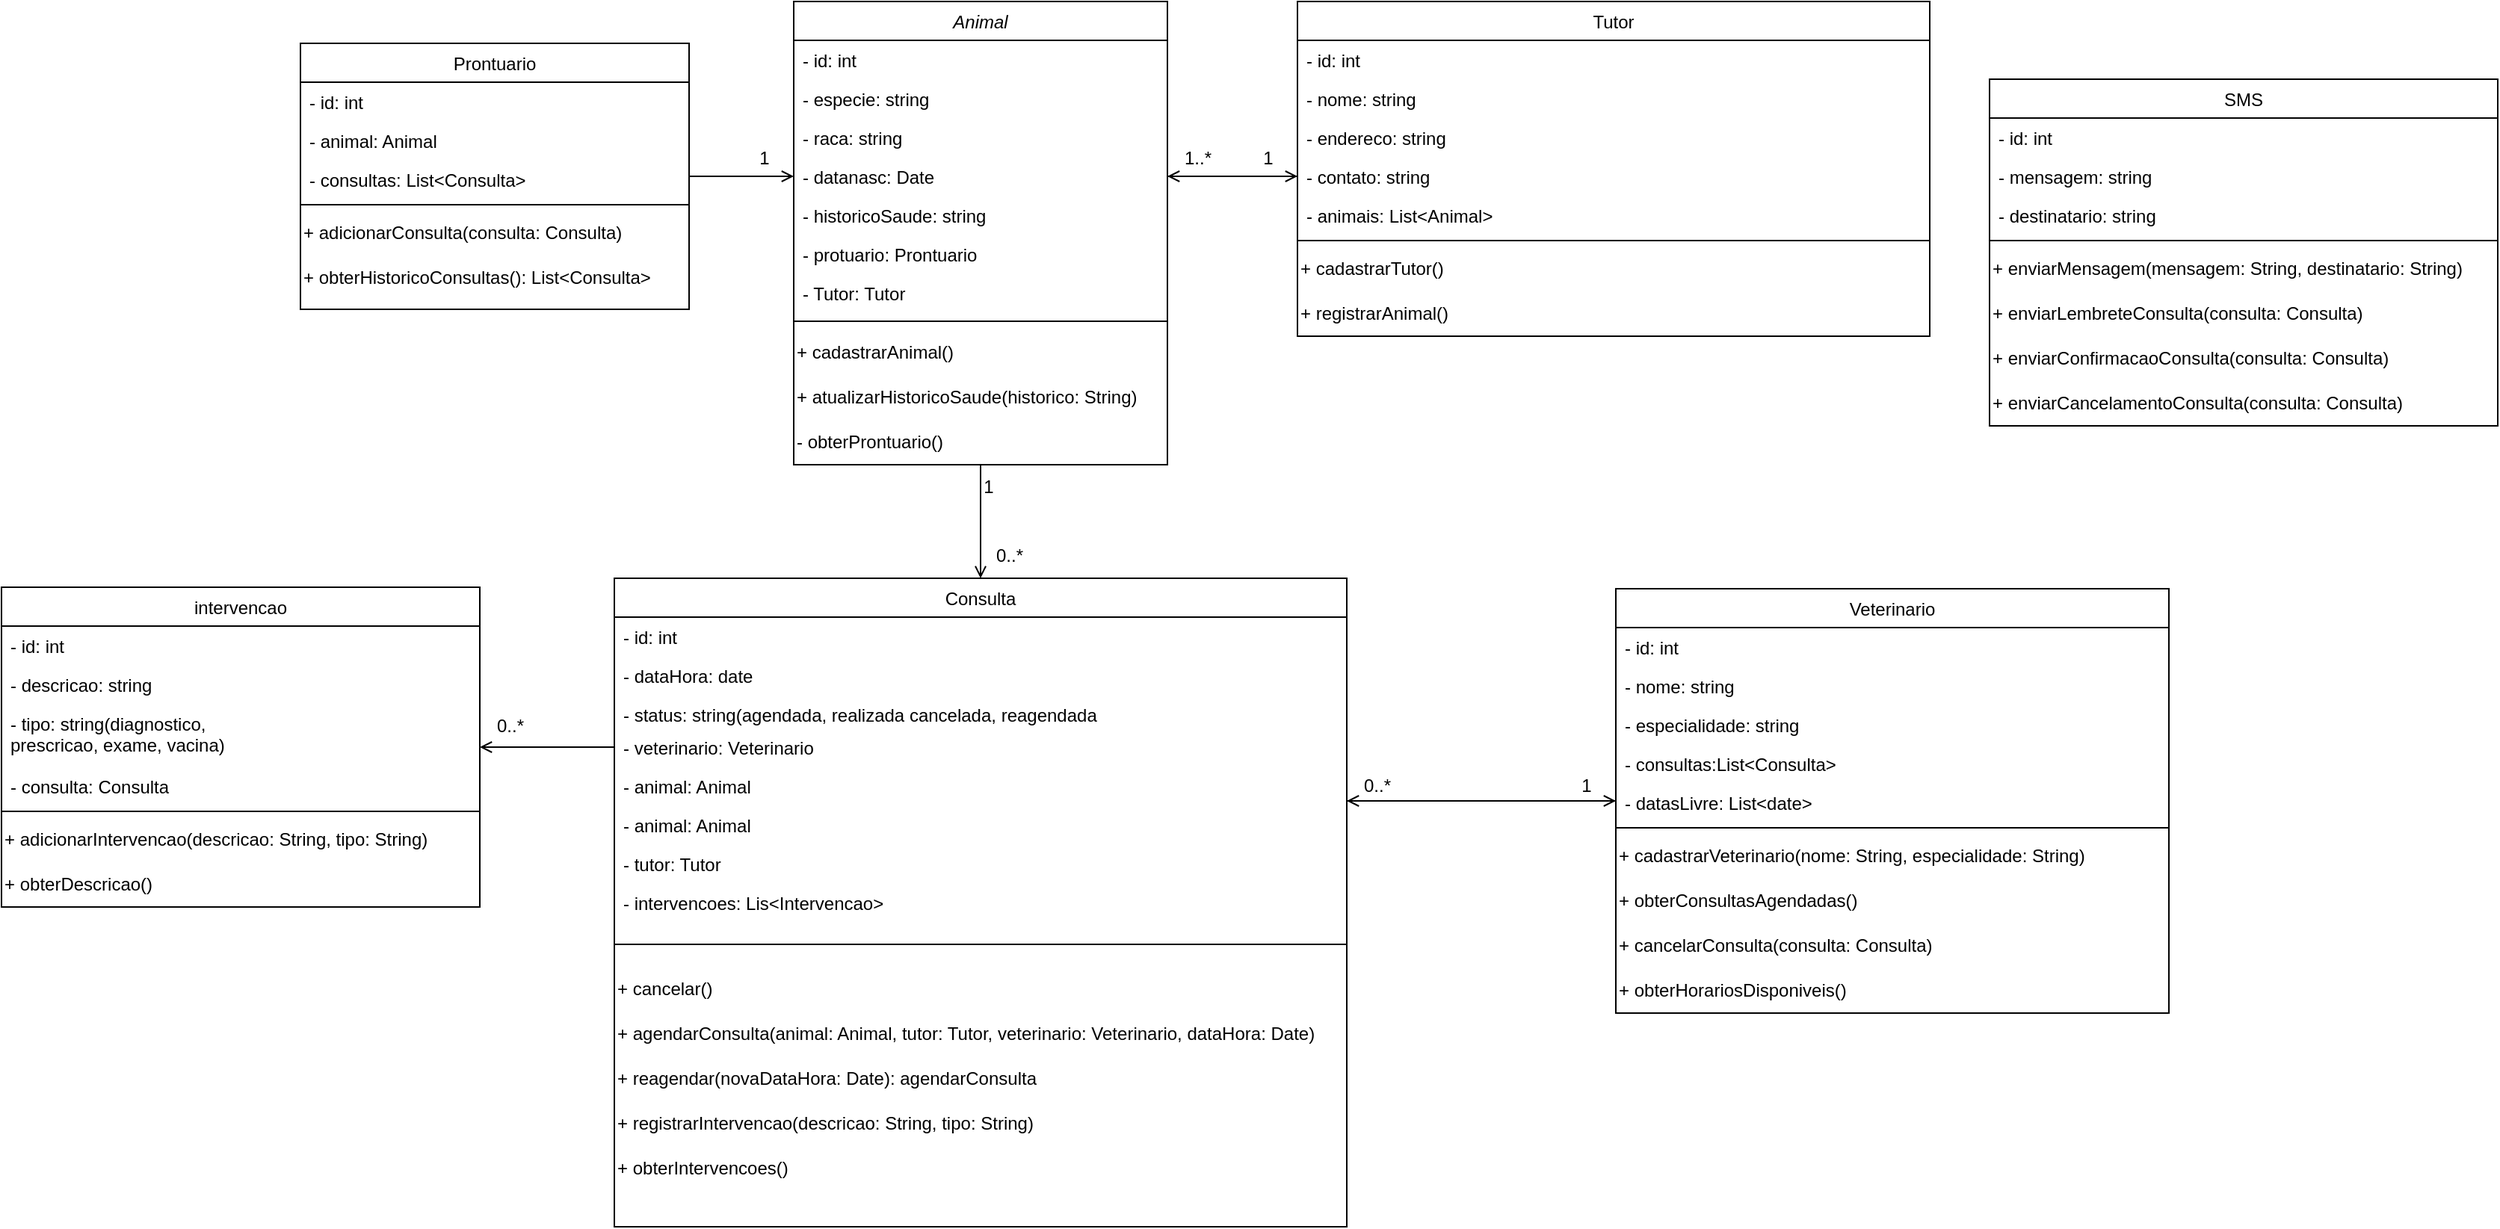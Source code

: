 <mxfile version="24.8.3">
  <diagram id="C5RBs43oDa-KdzZeNtuy" name="Page-1">
    <mxGraphModel dx="2220" dy="834" grid="1" gridSize="10" guides="1" tooltips="1" connect="1" arrows="1" fold="1" page="1" pageScale="1" pageWidth="827" pageHeight="1169" math="0" shadow="0">
      <root>
        <mxCell id="WIyWlLk6GJQsqaUBKTNV-0" />
        <mxCell id="WIyWlLk6GJQsqaUBKTNV-1" parent="WIyWlLk6GJQsqaUBKTNV-0" />
        <mxCell id="wxmQqakeAQ5dikG4DFIJ-10" style="edgeStyle=orthogonalEdgeStyle;rounded=0;orthogonalLoop=1;jettySize=auto;html=1;entryX=0.5;entryY=0;entryDx=0;entryDy=0;endArrow=open;endFill=0;" parent="WIyWlLk6GJQsqaUBKTNV-1" source="zkfFHV4jXpPFQw0GAbJ--0" target="5HRpnNmqQPhCtXOu7jc4-0" edge="1">
          <mxGeometry relative="1" as="geometry" />
        </mxCell>
        <mxCell id="zkfFHV4jXpPFQw0GAbJ--0" value="Animal" style="swimlane;fontStyle=2;align=center;verticalAlign=top;childLayout=stackLayout;horizontal=1;startSize=26;horizontalStack=0;resizeParent=1;resizeLast=0;collapsible=1;marginBottom=0;rounded=0;shadow=0;strokeWidth=1;" parent="WIyWlLk6GJQsqaUBKTNV-1" vertex="1">
          <mxGeometry x="290" y="120" width="250" height="310" as="geometry">
            <mxRectangle x="230" y="140" width="160" height="26" as="alternateBounds" />
          </mxGeometry>
        </mxCell>
        <mxCell id="zkfFHV4jXpPFQw0GAbJ--1" value="- id: int" style="text;align=left;verticalAlign=top;spacingLeft=4;spacingRight=4;overflow=hidden;rotatable=0;points=[[0,0.5],[1,0.5]];portConstraint=eastwest;" parent="zkfFHV4jXpPFQw0GAbJ--0" vertex="1">
          <mxGeometry y="26" width="250" height="26" as="geometry" />
        </mxCell>
        <mxCell id="zkfFHV4jXpPFQw0GAbJ--2" value="- especie: string" style="text;align=left;verticalAlign=top;spacingLeft=4;spacingRight=4;overflow=hidden;rotatable=0;points=[[0,0.5],[1,0.5]];portConstraint=eastwest;rounded=0;shadow=0;html=0;" parent="zkfFHV4jXpPFQw0GAbJ--0" vertex="1">
          <mxGeometry y="52" width="250" height="26" as="geometry" />
        </mxCell>
        <mxCell id="zkfFHV4jXpPFQw0GAbJ--3" value="- raca: string" style="text;align=left;verticalAlign=top;spacingLeft=4;spacingRight=4;overflow=hidden;rotatable=0;points=[[0,0.5],[1,0.5]];portConstraint=eastwest;rounded=0;shadow=0;html=0;" parent="zkfFHV4jXpPFQw0GAbJ--0" vertex="1">
          <mxGeometry y="78" width="250" height="26" as="geometry" />
        </mxCell>
        <mxCell id="5HRpnNmqQPhCtXOu7jc4-47" value="- datanasc: Date" style="text;align=left;verticalAlign=top;spacingLeft=4;spacingRight=4;overflow=hidden;rotatable=0;points=[[0,0.5],[1,0.5]];portConstraint=eastwest;rounded=0;shadow=0;html=0;" parent="zkfFHV4jXpPFQw0GAbJ--0" vertex="1">
          <mxGeometry y="104" width="250" height="26" as="geometry" />
        </mxCell>
        <mxCell id="5HRpnNmqQPhCtXOu7jc4-48" value="- historicoSaude: string" style="text;align=left;verticalAlign=top;spacingLeft=4;spacingRight=4;overflow=hidden;rotatable=0;points=[[0,0.5],[1,0.5]];portConstraint=eastwest;rounded=0;shadow=0;html=0;" parent="zkfFHV4jXpPFQw0GAbJ--0" vertex="1">
          <mxGeometry y="130" width="250" height="26" as="geometry" />
        </mxCell>
        <mxCell id="5HRpnNmqQPhCtXOu7jc4-49" value="- protuario: Prontuario" style="text;align=left;verticalAlign=top;spacingLeft=4;spacingRight=4;overflow=hidden;rotatable=0;points=[[0,0.5],[1,0.5]];portConstraint=eastwest;rounded=0;shadow=0;html=0;" parent="zkfFHV4jXpPFQw0GAbJ--0" vertex="1">
          <mxGeometry y="156" width="250" height="26" as="geometry" />
        </mxCell>
        <mxCell id="5HRpnNmqQPhCtXOu7jc4-50" value="- Tutor: Tutor" style="text;align=left;verticalAlign=top;spacingLeft=4;spacingRight=4;overflow=hidden;rotatable=0;points=[[0,0.5],[1,0.5]];portConstraint=eastwest;rounded=0;shadow=0;html=0;" parent="zkfFHV4jXpPFQw0GAbJ--0" vertex="1">
          <mxGeometry y="182" width="250" height="26" as="geometry" />
        </mxCell>
        <mxCell id="zkfFHV4jXpPFQw0GAbJ--4" value="" style="line;html=1;strokeWidth=1;align=left;verticalAlign=middle;spacingTop=-1;spacingLeft=3;spacingRight=3;rotatable=0;labelPosition=right;points=[];portConstraint=eastwest;" parent="zkfFHV4jXpPFQw0GAbJ--0" vertex="1">
          <mxGeometry y="208" width="250" height="12" as="geometry" />
        </mxCell>
        <mxCell id="wxmQqakeAQ5dikG4DFIJ-0" value="+ cadastrarAnimal()" style="text;html=1;align=left;verticalAlign=middle;resizable=0;points=[];autosize=1;strokeColor=none;fillColor=none;" parent="zkfFHV4jXpPFQw0GAbJ--0" vertex="1">
          <mxGeometry y="220" width="250" height="30" as="geometry" />
        </mxCell>
        <mxCell id="KyasOcTbteBUGvELIOFw-4" value="+ atualizarHistoricoSaude(historico: String)" style="text;html=1;align=left;verticalAlign=middle;resizable=0;points=[];autosize=1;strokeColor=none;fillColor=none;" parent="zkfFHV4jXpPFQw0GAbJ--0" vertex="1">
          <mxGeometry y="250" width="250" height="30" as="geometry" />
        </mxCell>
        <mxCell id="KyasOcTbteBUGvELIOFw-5" value="- obterProntuario()" style="text;html=1;align=left;verticalAlign=middle;resizable=0;points=[];autosize=1;strokeColor=none;fillColor=none;" parent="zkfFHV4jXpPFQw0GAbJ--0" vertex="1">
          <mxGeometry y="280" width="250" height="30" as="geometry" />
        </mxCell>
        <mxCell id="zkfFHV4jXpPFQw0GAbJ--17" value="Tutor" style="swimlane;fontStyle=0;align=center;verticalAlign=top;childLayout=stackLayout;horizontal=1;startSize=26;horizontalStack=0;resizeParent=1;resizeLast=0;collapsible=1;marginBottom=0;rounded=0;shadow=0;strokeWidth=1;" parent="WIyWlLk6GJQsqaUBKTNV-1" vertex="1">
          <mxGeometry x="627" y="120" width="423" height="224" as="geometry">
            <mxRectangle x="550" y="140" width="160" height="26" as="alternateBounds" />
          </mxGeometry>
        </mxCell>
        <mxCell id="zkfFHV4jXpPFQw0GAbJ--18" value="- id: int" style="text;align=left;verticalAlign=top;spacingLeft=4;spacingRight=4;overflow=hidden;rotatable=0;points=[[0,0.5],[1,0.5]];portConstraint=eastwest;" parent="zkfFHV4jXpPFQw0GAbJ--17" vertex="1">
          <mxGeometry y="26" width="423" height="26" as="geometry" />
        </mxCell>
        <mxCell id="zkfFHV4jXpPFQw0GAbJ--19" value="- nome: string" style="text;align=left;verticalAlign=top;spacingLeft=4;spacingRight=4;overflow=hidden;rotatable=0;points=[[0,0.5],[1,0.5]];portConstraint=eastwest;rounded=0;shadow=0;html=0;" parent="zkfFHV4jXpPFQw0GAbJ--17" vertex="1">
          <mxGeometry y="52" width="423" height="26" as="geometry" />
        </mxCell>
        <mxCell id="zkfFHV4jXpPFQw0GAbJ--20" value="- endereco: string" style="text;align=left;verticalAlign=top;spacingLeft=4;spacingRight=4;overflow=hidden;rotatable=0;points=[[0,0.5],[1,0.5]];portConstraint=eastwest;rounded=0;shadow=0;html=0;" parent="zkfFHV4jXpPFQw0GAbJ--17" vertex="1">
          <mxGeometry y="78" width="423" height="26" as="geometry" />
        </mxCell>
        <mxCell id="zkfFHV4jXpPFQw0GAbJ--21" value="- contato: string" style="text;align=left;verticalAlign=top;spacingLeft=4;spacingRight=4;overflow=hidden;rotatable=0;points=[[0,0.5],[1,0.5]];portConstraint=eastwest;rounded=0;shadow=0;html=0;" parent="zkfFHV4jXpPFQw0GAbJ--17" vertex="1">
          <mxGeometry y="104" width="423" height="26" as="geometry" />
        </mxCell>
        <mxCell id="zkfFHV4jXpPFQw0GAbJ--22" value="- animais: List&lt;Animal&gt;" style="text;align=left;verticalAlign=top;spacingLeft=4;spacingRight=4;overflow=hidden;rotatable=0;points=[[0,0.5],[1,0.5]];portConstraint=eastwest;rounded=0;shadow=0;html=0;" parent="zkfFHV4jXpPFQw0GAbJ--17" vertex="1">
          <mxGeometry y="130" width="423" height="26" as="geometry" />
        </mxCell>
        <mxCell id="zkfFHV4jXpPFQw0GAbJ--23" value="" style="line;html=1;strokeWidth=1;align=left;verticalAlign=middle;spacingTop=-1;spacingLeft=3;spacingRight=3;rotatable=0;labelPosition=right;points=[];portConstraint=eastwest;" parent="zkfFHV4jXpPFQw0GAbJ--17" vertex="1">
          <mxGeometry y="156" width="423" height="8" as="geometry" />
        </mxCell>
        <mxCell id="KyasOcTbteBUGvELIOFw-0" value="+ cadastrarTutor()" style="text;html=1;align=left;verticalAlign=middle;resizable=0;points=[];autosize=1;strokeColor=none;fillColor=none;" parent="zkfFHV4jXpPFQw0GAbJ--17" vertex="1">
          <mxGeometry y="164" width="423" height="30" as="geometry" />
        </mxCell>
        <mxCell id="-ZNyOink4L77SCWaSr1a-2" value="+ registrarAnimal()" style="text;html=1;align=left;verticalAlign=middle;resizable=0;points=[];autosize=1;strokeColor=none;fillColor=none;" vertex="1" parent="zkfFHV4jXpPFQw0GAbJ--17">
          <mxGeometry y="194" width="423" height="30" as="geometry" />
        </mxCell>
        <mxCell id="KyasOcTbteBUGvELIOFw-23" style="edgeStyle=orthogonalEdgeStyle;rounded=0;orthogonalLoop=1;jettySize=auto;html=1;endArrow=open;endFill=0;" parent="WIyWlLk6GJQsqaUBKTNV-1" source="5HRpnNmqQPhCtXOu7jc4-0" target="5HRpnNmqQPhCtXOu7jc4-9" edge="1">
          <mxGeometry relative="1" as="geometry">
            <Array as="points">
              <mxPoint x="690" y="655" />
              <mxPoint x="690" y="655" />
            </Array>
          </mxGeometry>
        </mxCell>
        <mxCell id="5HRpnNmqQPhCtXOu7jc4-0" value="Consulta" style="swimlane;fontStyle=0;align=center;verticalAlign=top;childLayout=stackLayout;horizontal=1;startSize=26;horizontalStack=0;resizeParent=1;resizeLast=0;collapsible=1;marginBottom=0;rounded=0;shadow=0;strokeWidth=1;" parent="WIyWlLk6GJQsqaUBKTNV-1" vertex="1">
          <mxGeometry x="170" y="506" width="490" height="434" as="geometry">
            <mxRectangle x="550" y="140" width="160" height="26" as="alternateBounds" />
          </mxGeometry>
        </mxCell>
        <mxCell id="5HRpnNmqQPhCtXOu7jc4-1" value="- id: int" style="text;align=left;verticalAlign=top;spacingLeft=4;spacingRight=4;overflow=hidden;rotatable=0;points=[[0,0.5],[1,0.5]];portConstraint=eastwest;" parent="5HRpnNmqQPhCtXOu7jc4-0" vertex="1">
          <mxGeometry y="26" width="490" height="26" as="geometry" />
        </mxCell>
        <mxCell id="5HRpnNmqQPhCtXOu7jc4-2" value="- dataHora: date" style="text;align=left;verticalAlign=top;spacingLeft=4;spacingRight=4;overflow=hidden;rotatable=0;points=[[0,0.5],[1,0.5]];portConstraint=eastwest;rounded=0;shadow=0;html=0;" parent="5HRpnNmqQPhCtXOu7jc4-0" vertex="1">
          <mxGeometry y="52" width="490" height="26" as="geometry" />
        </mxCell>
        <mxCell id="5HRpnNmqQPhCtXOu7jc4-3" value="- status: string(agendada, realizada cancelada, reagendada" style="text;align=left;verticalAlign=top;spacingLeft=4;spacingRight=4;overflow=hidden;rotatable=0;points=[[0,0.5],[1,0.5]];portConstraint=eastwest;rounded=0;shadow=0;html=0;" parent="5HRpnNmqQPhCtXOu7jc4-0" vertex="1">
          <mxGeometry y="78" width="490" height="22" as="geometry" />
        </mxCell>
        <mxCell id="5HRpnNmqQPhCtXOu7jc4-4" value="- veterinario: Veterinario" style="text;align=left;verticalAlign=top;spacingLeft=4;spacingRight=4;overflow=hidden;rotatable=0;points=[[0,0.5],[1,0.5]];portConstraint=eastwest;rounded=0;shadow=0;html=0;" parent="5HRpnNmqQPhCtXOu7jc4-0" vertex="1">
          <mxGeometry y="100" width="490" height="26" as="geometry" />
        </mxCell>
        <mxCell id="5HRpnNmqQPhCtXOu7jc4-5" value="- animal: Animal" style="text;align=left;verticalAlign=top;spacingLeft=4;spacingRight=4;overflow=hidden;rotatable=0;points=[[0,0.5],[1,0.5]];portConstraint=eastwest;rounded=0;shadow=0;html=0;" parent="5HRpnNmqQPhCtXOu7jc4-0" vertex="1">
          <mxGeometry y="126" width="490" height="26" as="geometry" />
        </mxCell>
        <mxCell id="wxmQqakeAQ5dikG4DFIJ-13" value="- animal: Animal" style="text;align=left;verticalAlign=top;spacingLeft=4;spacingRight=4;overflow=hidden;rotatable=0;points=[[0,0.5],[1,0.5]];portConstraint=eastwest;rounded=0;shadow=0;html=0;" parent="5HRpnNmqQPhCtXOu7jc4-0" vertex="1">
          <mxGeometry y="152" width="490" height="26" as="geometry" />
        </mxCell>
        <mxCell id="wxmQqakeAQ5dikG4DFIJ-15" value="- tutor: Tutor" style="text;align=left;verticalAlign=top;spacingLeft=4;spacingRight=4;overflow=hidden;rotatable=0;points=[[0,0.5],[1,0.5]];portConstraint=eastwest;rounded=0;shadow=0;html=0;" parent="5HRpnNmqQPhCtXOu7jc4-0" vertex="1">
          <mxGeometry y="178" width="490" height="26" as="geometry" />
        </mxCell>
        <mxCell id="wxmQqakeAQ5dikG4DFIJ-16" value="- intervencoes: Lis&lt;Intervencao&gt;" style="text;align=left;verticalAlign=top;spacingLeft=4;spacingRight=4;overflow=hidden;rotatable=0;points=[[0,0.5],[1,0.5]];portConstraint=eastwest;rounded=0;shadow=0;html=0;" parent="5HRpnNmqQPhCtXOu7jc4-0" vertex="1">
          <mxGeometry y="204" width="490" height="26" as="geometry" />
        </mxCell>
        <mxCell id="5HRpnNmqQPhCtXOu7jc4-6" value="" style="line;html=1;strokeWidth=1;align=left;verticalAlign=middle;spacingTop=-1;spacingLeft=3;spacingRight=3;rotatable=0;labelPosition=right;points=[];portConstraint=eastwest;" parent="5HRpnNmqQPhCtXOu7jc4-0" vertex="1">
          <mxGeometry y="230" width="490" height="30" as="geometry" />
        </mxCell>
        <mxCell id="KyasOcTbteBUGvELIOFw-13" value="+ cancelar()" style="text;html=1;align=left;verticalAlign=middle;resizable=0;points=[];autosize=1;strokeColor=none;fillColor=none;" parent="5HRpnNmqQPhCtXOu7jc4-0" vertex="1">
          <mxGeometry y="260" width="490" height="30" as="geometry" />
        </mxCell>
        <mxCell id="KyasOcTbteBUGvELIOFw-12" value="+ agendarConsulta(animal: Animal, tutor: Tutor, veterinario: Veterinario, dataHora: Date)" style="text;html=1;align=left;verticalAlign=middle;resizable=0;points=[];autosize=1;strokeColor=none;fillColor=none;" parent="5HRpnNmqQPhCtXOu7jc4-0" vertex="1">
          <mxGeometry y="290" width="490" height="30" as="geometry" />
        </mxCell>
        <mxCell id="KyasOcTbteBUGvELIOFw-14" value="+ reagendar(novaDataHora: Date): agendarConsulta" style="text;html=1;align=left;verticalAlign=middle;resizable=0;points=[];autosize=1;strokeColor=none;fillColor=none;" parent="5HRpnNmqQPhCtXOu7jc4-0" vertex="1">
          <mxGeometry y="320" width="490" height="30" as="geometry" />
        </mxCell>
        <mxCell id="KyasOcTbteBUGvELIOFw-15" value="+ registrarIntervencao(descricao: String, tipo: String)" style="text;html=1;align=left;verticalAlign=middle;resizable=0;points=[];autosize=1;strokeColor=none;fillColor=none;" parent="5HRpnNmqQPhCtXOu7jc4-0" vertex="1">
          <mxGeometry y="350" width="490" height="30" as="geometry" />
        </mxCell>
        <mxCell id="KyasOcTbteBUGvELIOFw-16" value="+ obterIntervencoes()" style="text;html=1;align=left;verticalAlign=middle;resizable=0;points=[];autosize=1;strokeColor=none;fillColor=none;" parent="5HRpnNmqQPhCtXOu7jc4-0" vertex="1">
          <mxGeometry y="380" width="490" height="30" as="geometry" />
        </mxCell>
        <mxCell id="-ZNyOink4L77SCWaSr1a-0" style="edgeStyle=orthogonalEdgeStyle;rounded=0;orthogonalLoop=1;jettySize=auto;html=1;endArrow=open;endFill=0;" edge="1" parent="WIyWlLk6GJQsqaUBKTNV-1" source="5HRpnNmqQPhCtXOu7jc4-9" target="5HRpnNmqQPhCtXOu7jc4-0">
          <mxGeometry relative="1" as="geometry">
            <Array as="points">
              <mxPoint x="680" y="655" />
              <mxPoint x="680" y="655" />
            </Array>
          </mxGeometry>
        </mxCell>
        <mxCell id="5HRpnNmqQPhCtXOu7jc4-9" value="Veterinario" style="swimlane;fontStyle=0;align=center;verticalAlign=top;childLayout=stackLayout;horizontal=1;startSize=26;horizontalStack=0;resizeParent=1;resizeLast=0;collapsible=1;marginBottom=0;rounded=0;shadow=0;strokeWidth=1;" parent="WIyWlLk6GJQsqaUBKTNV-1" vertex="1">
          <mxGeometry x="840" y="513" width="370" height="284" as="geometry">
            <mxRectangle x="550" y="140" width="160" height="26" as="alternateBounds" />
          </mxGeometry>
        </mxCell>
        <mxCell id="5HRpnNmqQPhCtXOu7jc4-10" value="- id: int" style="text;align=left;verticalAlign=top;spacingLeft=4;spacingRight=4;overflow=hidden;rotatable=0;points=[[0,0.5],[1,0.5]];portConstraint=eastwest;" parent="5HRpnNmqQPhCtXOu7jc4-9" vertex="1">
          <mxGeometry y="26" width="370" height="26" as="geometry" />
        </mxCell>
        <mxCell id="5HRpnNmqQPhCtXOu7jc4-11" value="- nome: string" style="text;align=left;verticalAlign=top;spacingLeft=4;spacingRight=4;overflow=hidden;rotatable=0;points=[[0,0.5],[1,0.5]];portConstraint=eastwest;rounded=0;shadow=0;html=0;" parent="5HRpnNmqQPhCtXOu7jc4-9" vertex="1">
          <mxGeometry y="52" width="370" height="26" as="geometry" />
        </mxCell>
        <mxCell id="5HRpnNmqQPhCtXOu7jc4-12" value="- especialidade: string" style="text;align=left;verticalAlign=top;spacingLeft=4;spacingRight=4;overflow=hidden;rotatable=0;points=[[0,0.5],[1,0.5]];portConstraint=eastwest;rounded=0;shadow=0;html=0;" parent="5HRpnNmqQPhCtXOu7jc4-9" vertex="1">
          <mxGeometry y="78" width="370" height="26" as="geometry" />
        </mxCell>
        <mxCell id="5HRpnNmqQPhCtXOu7jc4-13" value="- consultas:List&lt;Consulta&gt;" style="text;align=left;verticalAlign=top;spacingLeft=4;spacingRight=4;overflow=hidden;rotatable=0;points=[[0,0.5],[1,0.5]];portConstraint=eastwest;rounded=0;shadow=0;html=0;" parent="5HRpnNmqQPhCtXOu7jc4-9" vertex="1">
          <mxGeometry y="104" width="370" height="26" as="geometry" />
        </mxCell>
        <mxCell id="5HRpnNmqQPhCtXOu7jc4-14" value="- datasLivre: List&lt;date&gt;" style="text;align=left;verticalAlign=top;spacingLeft=4;spacingRight=4;overflow=hidden;rotatable=0;points=[[0,0.5],[1,0.5]];portConstraint=eastwest;rounded=0;shadow=0;html=0;" parent="5HRpnNmqQPhCtXOu7jc4-9" vertex="1">
          <mxGeometry y="130" width="370" height="26" as="geometry" />
        </mxCell>
        <mxCell id="5HRpnNmqQPhCtXOu7jc4-15" value="" style="line;html=1;strokeWidth=1;align=left;verticalAlign=middle;spacingTop=-1;spacingLeft=3;spacingRight=3;rotatable=0;labelPosition=right;points=[];portConstraint=eastwest;" parent="5HRpnNmqQPhCtXOu7jc4-9" vertex="1">
          <mxGeometry y="156" width="370" height="8" as="geometry" />
        </mxCell>
        <mxCell id="KyasOcTbteBUGvELIOFw-19" value="+ cadastrarVeterinario(nome: String, especialidade: String)" style="text;html=1;align=left;verticalAlign=middle;resizable=0;points=[];autosize=1;strokeColor=none;fillColor=none;" parent="5HRpnNmqQPhCtXOu7jc4-9" vertex="1">
          <mxGeometry y="164" width="370" height="30" as="geometry" />
        </mxCell>
        <mxCell id="KyasOcTbteBUGvELIOFw-20" value="+ obterConsultasAgendadas()" style="text;html=1;align=left;verticalAlign=middle;resizable=0;points=[];autosize=1;strokeColor=none;fillColor=none;" parent="5HRpnNmqQPhCtXOu7jc4-9" vertex="1">
          <mxGeometry y="194" width="370" height="30" as="geometry" />
        </mxCell>
        <mxCell id="KyasOcTbteBUGvELIOFw-21" value="+ cancelarConsulta(consulta: Consulta)" style="text;html=1;align=left;verticalAlign=middle;resizable=0;points=[];autosize=1;strokeColor=none;fillColor=none;" parent="5HRpnNmqQPhCtXOu7jc4-9" vertex="1">
          <mxGeometry y="224" width="370" height="30" as="geometry" />
        </mxCell>
        <mxCell id="KyasOcTbteBUGvELIOFw-22" value="+ obterHorariosDisponiveis()" style="text;html=1;align=left;verticalAlign=middle;resizable=0;points=[];autosize=1;strokeColor=none;fillColor=none;" parent="5HRpnNmqQPhCtXOu7jc4-9" vertex="1">
          <mxGeometry y="254" width="370" height="30" as="geometry" />
        </mxCell>
        <mxCell id="5HRpnNmqQPhCtXOu7jc4-62" style="edgeStyle=orthogonalEdgeStyle;rounded=0;orthogonalLoop=1;jettySize=auto;html=1;entryX=0;entryY=0.5;entryDx=0;entryDy=0;endArrow=open;endFill=0;" parent="WIyWlLk6GJQsqaUBKTNV-1" source="5HRpnNmqQPhCtXOu7jc4-18" target="5HRpnNmqQPhCtXOu7jc4-47" edge="1">
          <mxGeometry relative="1" as="geometry" />
        </mxCell>
        <mxCell id="5HRpnNmqQPhCtXOu7jc4-18" value="Prontuario" style="swimlane;fontStyle=0;align=center;verticalAlign=top;childLayout=stackLayout;horizontal=1;startSize=26;horizontalStack=0;resizeParent=1;resizeLast=0;collapsible=1;marginBottom=0;rounded=0;shadow=0;strokeWidth=1;" parent="WIyWlLk6GJQsqaUBKTNV-1" vertex="1">
          <mxGeometry x="-40" y="148" width="260" height="178" as="geometry">
            <mxRectangle x="550" y="140" width="160" height="26" as="alternateBounds" />
          </mxGeometry>
        </mxCell>
        <mxCell id="5HRpnNmqQPhCtXOu7jc4-19" value="- id: int" style="text;align=left;verticalAlign=top;spacingLeft=4;spacingRight=4;overflow=hidden;rotatable=0;points=[[0,0.5],[1,0.5]];portConstraint=eastwest;" parent="5HRpnNmqQPhCtXOu7jc4-18" vertex="1">
          <mxGeometry y="26" width="260" height="26" as="geometry" />
        </mxCell>
        <mxCell id="5HRpnNmqQPhCtXOu7jc4-20" value="- animal: Animal" style="text;align=left;verticalAlign=top;spacingLeft=4;spacingRight=4;overflow=hidden;rotatable=0;points=[[0,0.5],[1,0.5]];portConstraint=eastwest;rounded=0;shadow=0;html=0;" parent="5HRpnNmqQPhCtXOu7jc4-18" vertex="1">
          <mxGeometry y="52" width="260" height="26" as="geometry" />
        </mxCell>
        <mxCell id="5HRpnNmqQPhCtXOu7jc4-21" value="- consultas: List&lt;Consulta&gt;" style="text;align=left;verticalAlign=top;spacingLeft=4;spacingRight=4;overflow=hidden;rotatable=0;points=[[0,0.5],[1,0.5]];portConstraint=eastwest;rounded=0;shadow=0;html=0;" parent="5HRpnNmqQPhCtXOu7jc4-18" vertex="1">
          <mxGeometry y="78" width="260" height="26" as="geometry" />
        </mxCell>
        <mxCell id="5HRpnNmqQPhCtXOu7jc4-24" value="" style="line;html=1;strokeWidth=1;align=left;verticalAlign=middle;spacingTop=-1;spacingLeft=3;spacingRight=3;rotatable=0;labelPosition=right;points=[];portConstraint=eastwest;" parent="5HRpnNmqQPhCtXOu7jc4-18" vertex="1">
          <mxGeometry y="104" width="260" height="8" as="geometry" />
        </mxCell>
        <mxCell id="KyasOcTbteBUGvELIOFw-2" value="+ adicionarConsulta(consulta: Consulta)" style="text;html=1;align=left;verticalAlign=middle;resizable=0;points=[];autosize=1;strokeColor=none;fillColor=none;" parent="5HRpnNmqQPhCtXOu7jc4-18" vertex="1">
          <mxGeometry y="112" width="260" height="30" as="geometry" />
        </mxCell>
        <mxCell id="KyasOcTbteBUGvELIOFw-3" value="+ obterHistoricoConsultas(): List&amp;lt;Consulta&amp;gt;" style="text;html=1;align=left;verticalAlign=middle;resizable=0;points=[];autosize=1;strokeColor=none;fillColor=none;" parent="5HRpnNmqQPhCtXOu7jc4-18" vertex="1">
          <mxGeometry y="142" width="260" height="30" as="geometry" />
        </mxCell>
        <mxCell id="5HRpnNmqQPhCtXOu7jc4-27" value="intervencao" style="swimlane;fontStyle=0;align=center;verticalAlign=top;childLayout=stackLayout;horizontal=1;startSize=26;horizontalStack=0;resizeParent=1;resizeLast=0;collapsible=1;marginBottom=0;rounded=0;shadow=0;strokeWidth=1;" parent="WIyWlLk6GJQsqaUBKTNV-1" vertex="1">
          <mxGeometry x="-240" y="512" width="320" height="214" as="geometry">
            <mxRectangle x="550" y="140" width="160" height="26" as="alternateBounds" />
          </mxGeometry>
        </mxCell>
        <mxCell id="5HRpnNmqQPhCtXOu7jc4-28" value="- id: int" style="text;align=left;verticalAlign=top;spacingLeft=4;spacingRight=4;overflow=hidden;rotatable=0;points=[[0,0.5],[1,0.5]];portConstraint=eastwest;" parent="5HRpnNmqQPhCtXOu7jc4-27" vertex="1">
          <mxGeometry y="26" width="320" height="26" as="geometry" />
        </mxCell>
        <mxCell id="5HRpnNmqQPhCtXOu7jc4-29" value="- descricao: string" style="text;align=left;verticalAlign=top;spacingLeft=4;spacingRight=4;overflow=hidden;rotatable=0;points=[[0,0.5],[1,0.5]];portConstraint=eastwest;rounded=0;shadow=0;html=0;" parent="5HRpnNmqQPhCtXOu7jc4-27" vertex="1">
          <mxGeometry y="52" width="320" height="26" as="geometry" />
        </mxCell>
        <mxCell id="5HRpnNmqQPhCtXOu7jc4-30" value="- tipo: string(diagnostico, &#xa;prescricao, exame, vacina)" style="text;align=left;verticalAlign=top;spacingLeft=4;spacingRight=4;overflow=hidden;rotatable=0;points=[[0,0.5],[1,0.5]];portConstraint=eastwest;rounded=0;shadow=0;html=0;" parent="5HRpnNmqQPhCtXOu7jc4-27" vertex="1">
          <mxGeometry y="78" width="320" height="42" as="geometry" />
        </mxCell>
        <mxCell id="5HRpnNmqQPhCtXOu7jc4-31" value="- consulta: Consulta" style="text;align=left;verticalAlign=top;spacingLeft=4;spacingRight=4;overflow=hidden;rotatable=0;points=[[0,0.5],[1,0.5]];portConstraint=eastwest;rounded=0;shadow=0;html=0;" parent="5HRpnNmqQPhCtXOu7jc4-27" vertex="1">
          <mxGeometry y="120" width="320" height="26" as="geometry" />
        </mxCell>
        <mxCell id="5HRpnNmqQPhCtXOu7jc4-33" value="" style="line;html=1;strokeWidth=1;align=left;verticalAlign=middle;spacingTop=-1;spacingLeft=3;spacingRight=3;rotatable=0;labelPosition=right;points=[];portConstraint=eastwest;" parent="5HRpnNmqQPhCtXOu7jc4-27" vertex="1">
          <mxGeometry y="146" width="320" height="8" as="geometry" />
        </mxCell>
        <mxCell id="KyasOcTbteBUGvELIOFw-17" value="+ adicionarIntervencao(descricao: String, tipo: String)" style="text;html=1;align=left;verticalAlign=middle;resizable=0;points=[];autosize=1;strokeColor=none;fillColor=none;" parent="5HRpnNmqQPhCtXOu7jc4-27" vertex="1">
          <mxGeometry y="154" width="320" height="30" as="geometry" />
        </mxCell>
        <mxCell id="KyasOcTbteBUGvELIOFw-18" value="+ obterDescricao()" style="text;html=1;align=left;verticalAlign=middle;resizable=0;points=[];autosize=1;strokeColor=none;fillColor=none;" parent="5HRpnNmqQPhCtXOu7jc4-27" vertex="1">
          <mxGeometry y="184" width="320" height="30" as="geometry" />
        </mxCell>
        <mxCell id="5HRpnNmqQPhCtXOu7jc4-37" value="SMS" style="swimlane;fontStyle=0;align=center;verticalAlign=top;childLayout=stackLayout;horizontal=1;startSize=26;horizontalStack=0;resizeParent=1;resizeLast=0;collapsible=1;marginBottom=0;rounded=0;shadow=0;strokeWidth=1;" parent="WIyWlLk6GJQsqaUBKTNV-1" vertex="1">
          <mxGeometry x="1090" y="172" width="340" height="232" as="geometry">
            <mxRectangle x="550" y="140" width="160" height="26" as="alternateBounds" />
          </mxGeometry>
        </mxCell>
        <mxCell id="5HRpnNmqQPhCtXOu7jc4-38" value="- id: int" style="text;align=left;verticalAlign=top;spacingLeft=4;spacingRight=4;overflow=hidden;rotatable=0;points=[[0,0.5],[1,0.5]];portConstraint=eastwest;" parent="5HRpnNmqQPhCtXOu7jc4-37" vertex="1">
          <mxGeometry y="26" width="340" height="26" as="geometry" />
        </mxCell>
        <mxCell id="5HRpnNmqQPhCtXOu7jc4-39" value="- mensagem: string" style="text;align=left;verticalAlign=top;spacingLeft=4;spacingRight=4;overflow=hidden;rotatable=0;points=[[0,0.5],[1,0.5]];portConstraint=eastwest;rounded=0;shadow=0;html=0;" parent="5HRpnNmqQPhCtXOu7jc4-37" vertex="1">
          <mxGeometry y="52" width="340" height="26" as="geometry" />
        </mxCell>
        <mxCell id="5HRpnNmqQPhCtXOu7jc4-40" value="- destinatario: string" style="text;align=left;verticalAlign=top;spacingLeft=4;spacingRight=4;overflow=hidden;rotatable=0;points=[[0,0.5],[1,0.5]];portConstraint=eastwest;rounded=0;shadow=0;html=0;" parent="5HRpnNmqQPhCtXOu7jc4-37" vertex="1">
          <mxGeometry y="78" width="340" height="26" as="geometry" />
        </mxCell>
        <mxCell id="5HRpnNmqQPhCtXOu7jc4-43" value="" style="line;html=1;strokeWidth=1;align=left;verticalAlign=middle;spacingTop=-1;spacingLeft=3;spacingRight=3;rotatable=0;labelPosition=right;points=[];portConstraint=eastwest;" parent="5HRpnNmqQPhCtXOu7jc4-37" vertex="1">
          <mxGeometry y="104" width="340" height="8" as="geometry" />
        </mxCell>
        <mxCell id="KyasOcTbteBUGvELIOFw-8" value="+ enviarMensagem(mensagem: String, destinatario: String)" style="text;html=1;align=left;verticalAlign=middle;resizable=0;points=[];autosize=1;strokeColor=none;fillColor=none;" parent="5HRpnNmqQPhCtXOu7jc4-37" vertex="1">
          <mxGeometry y="112" width="340" height="30" as="geometry" />
        </mxCell>
        <mxCell id="KyasOcTbteBUGvELIOFw-9" value="+ enviarLembreteConsulta(consulta: Consulta)" style="text;html=1;align=left;verticalAlign=middle;resizable=0;points=[];autosize=1;strokeColor=none;fillColor=none;" parent="5HRpnNmqQPhCtXOu7jc4-37" vertex="1">
          <mxGeometry y="142" width="340" height="30" as="geometry" />
        </mxCell>
        <mxCell id="KyasOcTbteBUGvELIOFw-10" value="+ enviarConfirmacaoConsulta(consulta: Consulta)" style="text;html=1;align=left;verticalAlign=middle;resizable=0;points=[];autosize=1;strokeColor=none;fillColor=none;" parent="5HRpnNmqQPhCtXOu7jc4-37" vertex="1">
          <mxGeometry y="172" width="340" height="30" as="geometry" />
        </mxCell>
        <mxCell id="KyasOcTbteBUGvELIOFw-11" value="+ enviarCancelamentoConsulta(consulta: Consulta)" style="text;html=1;align=left;verticalAlign=middle;resizable=0;points=[];autosize=1;strokeColor=none;fillColor=none;" parent="5HRpnNmqQPhCtXOu7jc4-37" vertex="1">
          <mxGeometry y="202" width="340" height="30" as="geometry" />
        </mxCell>
        <mxCell id="5HRpnNmqQPhCtXOu7jc4-55" style="edgeStyle=orthogonalEdgeStyle;rounded=0;orthogonalLoop=1;jettySize=auto;html=1;entryX=1;entryY=0.5;entryDx=0;entryDy=0;endArrow=open;endFill=0;" parent="WIyWlLk6GJQsqaUBKTNV-1" source="zkfFHV4jXpPFQw0GAbJ--21" target="5HRpnNmqQPhCtXOu7jc4-47" edge="1">
          <mxGeometry relative="1" as="geometry" />
        </mxCell>
        <mxCell id="5HRpnNmqQPhCtXOu7jc4-56" style="edgeStyle=orthogonalEdgeStyle;rounded=0;orthogonalLoop=1;jettySize=auto;html=1;endArrow=open;endFill=0;" parent="WIyWlLk6GJQsqaUBKTNV-1" source="5HRpnNmqQPhCtXOu7jc4-47" target="zkfFHV4jXpPFQw0GAbJ--21" edge="1">
          <mxGeometry relative="1" as="geometry" />
        </mxCell>
        <mxCell id="wxmQqakeAQ5dikG4DFIJ-12" value="1..*" style="text;html=1;align=center;verticalAlign=middle;resizable=0;points=[];autosize=1;strokeColor=none;fillColor=none;" parent="WIyWlLk6GJQsqaUBKTNV-1" vertex="1">
          <mxGeometry x="540" y="210" width="40" height="30" as="geometry" />
        </mxCell>
        <mxCell id="wxmQqakeAQ5dikG4DFIJ-17" value="1" style="text;html=1;align=center;verticalAlign=middle;resizable=0;points=[];autosize=1;strokeColor=none;fillColor=none;" parent="WIyWlLk6GJQsqaUBKTNV-1" vertex="1">
          <mxGeometry x="592" y="210" width="30" height="30" as="geometry" />
        </mxCell>
        <mxCell id="wxmQqakeAQ5dikG4DFIJ-19" value="1" style="text;html=1;align=center;verticalAlign=middle;resizable=0;points=[];autosize=1;strokeColor=none;fillColor=none;" parent="WIyWlLk6GJQsqaUBKTNV-1" vertex="1">
          <mxGeometry x="405" y="430" width="30" height="30" as="geometry" />
        </mxCell>
        <mxCell id="wxmQqakeAQ5dikG4DFIJ-21" value="1" style="text;html=1;align=center;verticalAlign=middle;resizable=0;points=[];autosize=1;strokeColor=none;fillColor=none;" parent="WIyWlLk6GJQsqaUBKTNV-1" vertex="1">
          <mxGeometry x="805" y="630" width="30" height="30" as="geometry" />
        </mxCell>
        <mxCell id="wxmQqakeAQ5dikG4DFIJ-22" value="0..*" style="text;html=1;align=center;verticalAlign=middle;resizable=0;points=[];autosize=1;strokeColor=none;fillColor=none;" parent="WIyWlLk6GJQsqaUBKTNV-1" vertex="1">
          <mxGeometry x="660" y="630" width="40" height="30" as="geometry" />
        </mxCell>
        <mxCell id="wxmQqakeAQ5dikG4DFIJ-23" value="1" style="text;html=1;align=center;verticalAlign=middle;resizable=0;points=[];autosize=1;strokeColor=none;fillColor=none;" parent="WIyWlLk6GJQsqaUBKTNV-1" vertex="1">
          <mxGeometry x="255" y="210" width="30" height="30" as="geometry" />
        </mxCell>
        <mxCell id="wxmQqakeAQ5dikG4DFIJ-25" value="0..*" style="text;html=1;align=center;verticalAlign=middle;resizable=0;points=[];autosize=1;strokeColor=none;fillColor=none;" parent="WIyWlLk6GJQsqaUBKTNV-1" vertex="1">
          <mxGeometry x="414" y="476" width="40" height="30" as="geometry" />
        </mxCell>
        <mxCell id="wxmQqakeAQ5dikG4DFIJ-26" value="0..*" style="text;html=1;align=center;verticalAlign=middle;resizable=0;points=[];autosize=1;strokeColor=none;fillColor=none;" parent="WIyWlLk6GJQsqaUBKTNV-1" vertex="1">
          <mxGeometry x="80" y="590" width="40" height="30" as="geometry" />
        </mxCell>
        <mxCell id="wxmQqakeAQ5dikG4DFIJ-27" style="edgeStyle=orthogonalEdgeStyle;rounded=0;orthogonalLoop=1;jettySize=auto;html=1;endArrow=open;endFill=0;" parent="WIyWlLk6GJQsqaUBKTNV-1" source="5HRpnNmqQPhCtXOu7jc4-4" target="5HRpnNmqQPhCtXOu7jc4-27" edge="1">
          <mxGeometry relative="1" as="geometry" />
        </mxCell>
      </root>
    </mxGraphModel>
  </diagram>
</mxfile>
